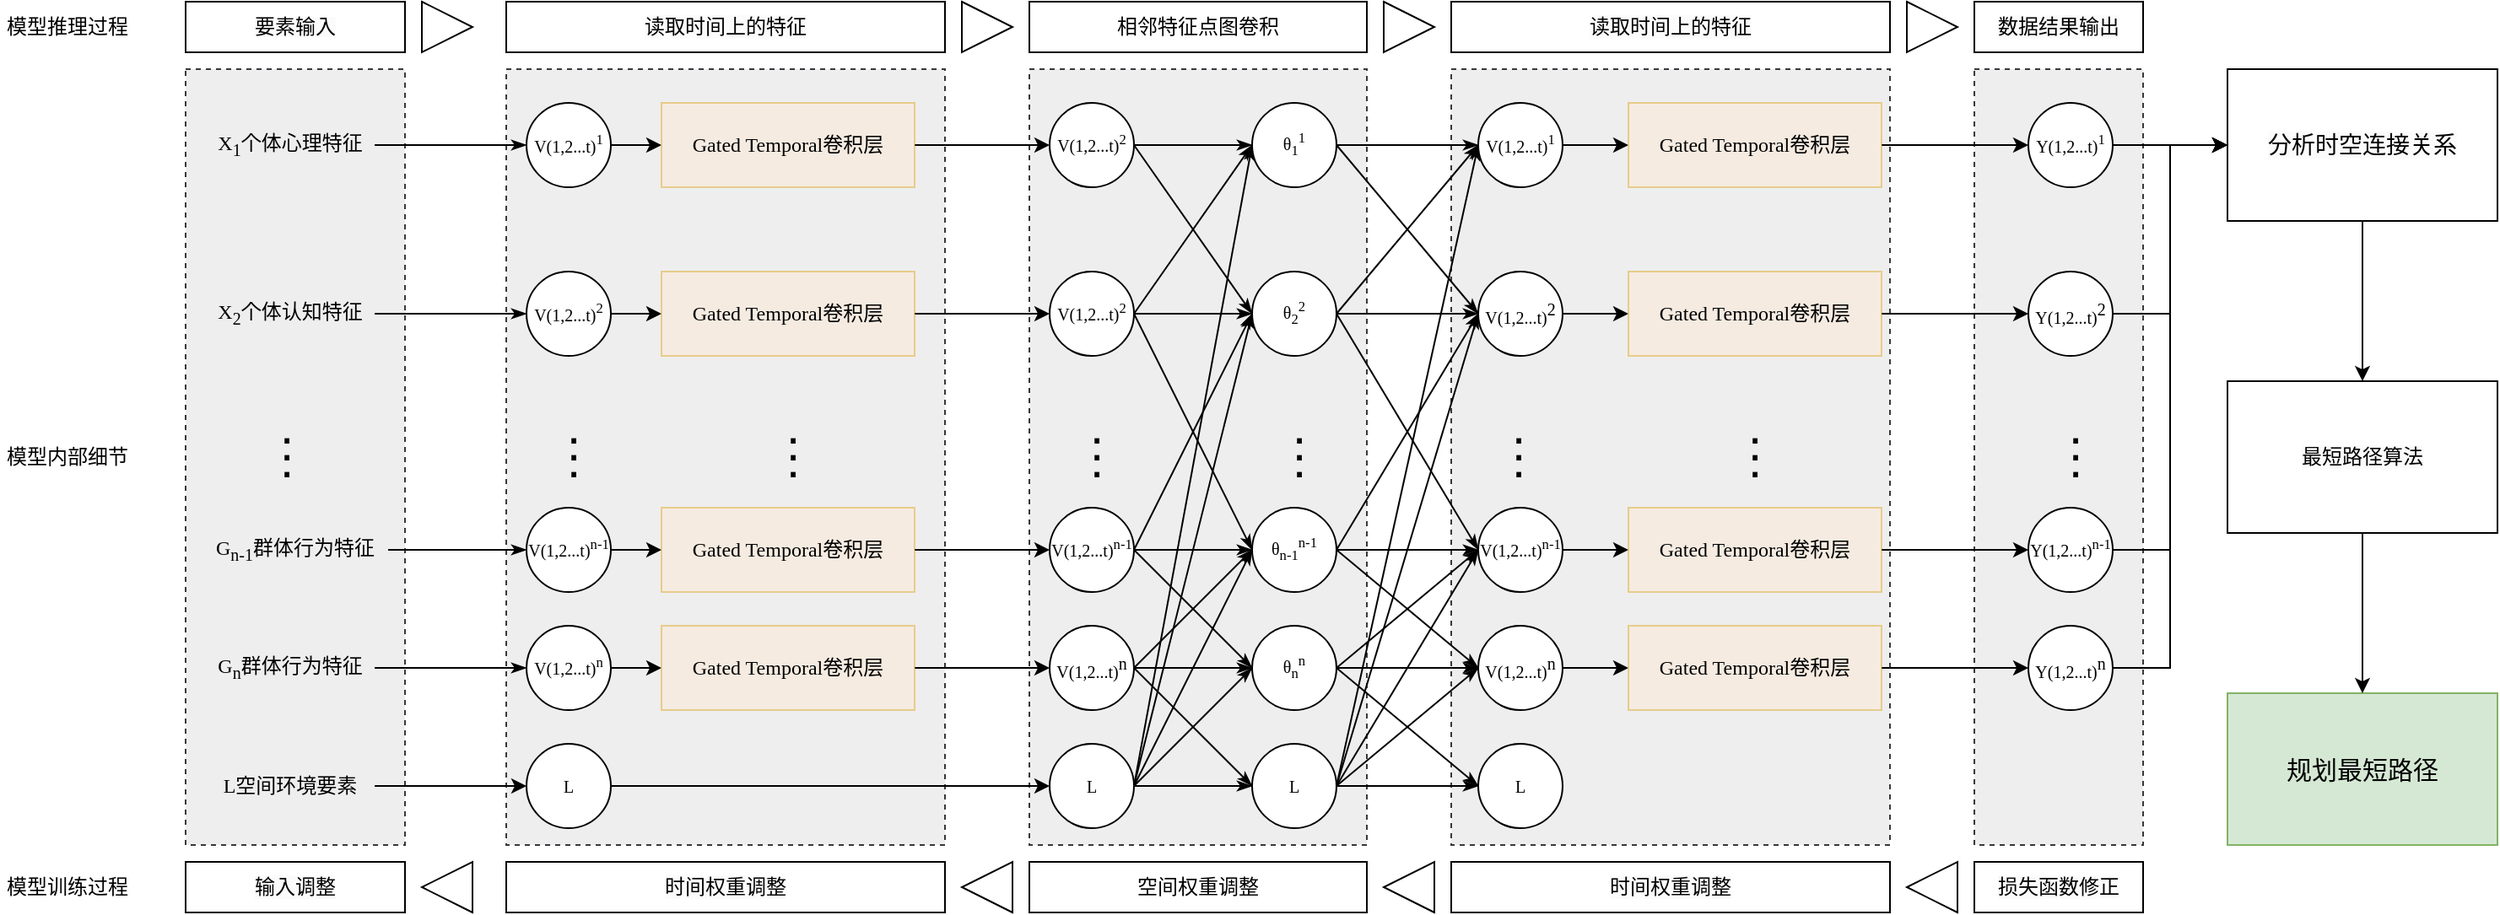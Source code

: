 <mxfile version="26.0.16">
  <diagram id="IAWx1fr4JjzV1SWlqMux" name="Page-1">
    <mxGraphModel dx="1078" dy="528" grid="0" gridSize="10" guides="1" tooltips="1" connect="1" arrows="1" fold="1" page="1" pageScale="1" pageWidth="827" pageHeight="1169" math="0" shadow="0">
      <root>
        <mxCell id="0" />
        <mxCell id="1" parent="0" />
        <mxCell id="bLHYIjg8J8-4rdijZC2Z-12" value="" style="rounded=0;whiteSpace=wrap;html=1;fillColor=#eeeeee;dashed=1;strokeColor=#36393d;" vertex="1" parent="1">
          <mxGeometry x="890" y="140" width="260" height="460" as="geometry" />
        </mxCell>
        <mxCell id="_-cmMSH2O4cLz9NhAA3f-113" value="" style="rounded=0;whiteSpace=wrap;html=1;fillColor=#eeeeee;dashed=1;strokeColor=#36393d;" parent="1" vertex="1">
          <mxGeometry x="640" y="140" width="200" height="460" as="geometry" />
        </mxCell>
        <mxCell id="_-cmMSH2O4cLz9NhAA3f-242" value="" style="rounded=0;whiteSpace=wrap;html=1;fontFamily=Helvetica;fontSize=11;labelBackgroundColor=default;fillColor=#d5e8d4;strokeColor=#82b366;" parent="1" vertex="1">
          <mxGeometry x="1350" y="510" width="160" height="90" as="geometry" />
        </mxCell>
        <mxCell id="_-cmMSH2O4cLz9NhAA3f-216" value="" style="rounded=0;whiteSpace=wrap;html=1;fillColor=#eeeeee;dashed=1;strokeColor=#36393d;" parent="1" vertex="1">
          <mxGeometry x="1200" y="140" width="100" height="460" as="geometry" />
        </mxCell>
        <mxCell id="_-cmMSH2O4cLz9NhAA3f-64" value="" style="rounded=0;whiteSpace=wrap;html=1;fillColor=#eeeeee;dashed=1;strokeColor=#36393d;" parent="1" vertex="1">
          <mxGeometry x="330" y="140" width="260" height="460" as="geometry" />
        </mxCell>
        <mxCell id="_-cmMSH2O4cLz9NhAA3f-4" value="" style="rounded=0;whiteSpace=wrap;html=1;fillColor=#eeeeee;dashed=1;strokeColor=#36393d;" parent="1" vertex="1">
          <mxGeometry x="140" y="140" width="130" height="460" as="geometry" />
        </mxCell>
        <mxCell id="_-cmMSH2O4cLz9NhAA3f-68" style="edgeStyle=orthogonalEdgeStyle;rounded=0;orthogonalLoop=1;jettySize=auto;html=1;exitX=1;exitY=0.5;exitDx=0;exitDy=0;entryX=0;entryY=0.5;entryDx=0;entryDy=0;" parent="1" source="_-cmMSH2O4cLz9NhAA3f-2" target="_-cmMSH2O4cLz9NhAA3f-67" edge="1">
          <mxGeometry relative="1" as="geometry" />
        </mxCell>
        <mxCell id="_-cmMSH2O4cLz9NhAA3f-2" value="&lt;font face=&quot;Times New Roman&quot;&gt;L&lt;span style=&quot;font-size: 12px;&quot;&gt;空间环境要素&lt;/span&gt;&lt;/font&gt;" style="text;html=1;align=center;verticalAlign=middle;whiteSpace=wrap;rounded=0;shadow=0;" parent="1" vertex="1">
          <mxGeometry x="152" y="550" width="100" height="30" as="geometry" />
        </mxCell>
        <mxCell id="_-cmMSH2O4cLz9NhAA3f-56" style="edgeStyle=orthogonalEdgeStyle;rounded=0;orthogonalLoop=1;jettySize=auto;html=1;exitX=1;exitY=0.5;exitDx=0;exitDy=0;entryX=0;entryY=0.5;entryDx=0;entryDy=0;" parent="1" source="_-cmMSH2O4cLz9NhAA3f-164" target="_-cmMSH2O4cLz9NhAA3f-55" edge="1">
          <mxGeometry relative="1" as="geometry">
            <mxPoint x="362" y="285.5" as="sourcePoint" />
          </mxGeometry>
        </mxCell>
        <mxCell id="_-cmMSH2O4cLz9NhAA3f-60" style="edgeStyle=orthogonalEdgeStyle;rounded=0;orthogonalLoop=1;jettySize=auto;html=1;exitX=1;exitY=0.5;exitDx=0;exitDy=0;entryX=0;entryY=0.5;entryDx=0;entryDy=0;" parent="1" source="_-cmMSH2O4cLz9NhAA3f-167" target="_-cmMSH2O4cLz9NhAA3f-58" edge="1">
          <mxGeometry relative="1" as="geometry">
            <mxPoint x="361.75" y="428" as="sourcePoint" />
          </mxGeometry>
        </mxCell>
        <mxCell id="_-cmMSH2O4cLz9NhAA3f-169" style="edgeStyle=none;shape=connector;rounded=0;orthogonalLoop=1;jettySize=auto;html=1;exitX=1;exitY=0.5;exitDx=0;exitDy=0;entryX=0;entryY=0.5;entryDx=0;entryDy=0;strokeColor=default;align=center;verticalAlign=middle;fontFamily=Helvetica;fontSize=11;fontColor=default;labelBackgroundColor=default;startFill=0;endArrow=classicThin;endFill=1;" parent="1" source="_-cmMSH2O4cLz9NhAA3f-14" target="_-cmMSH2O4cLz9NhAA3f-164" edge="1">
          <mxGeometry relative="1" as="geometry" />
        </mxCell>
        <mxCell id="_-cmMSH2O4cLz9NhAA3f-14" value="&lt;div&gt;&lt;span style=&quot;font-family: &amp;quot;Times New Roman&amp;quot;; background-color: transparent; color: light-dark(rgb(0, 0, 0), rgb(255, 255, 255));&quot;&gt;X&lt;/span&gt;&lt;sub style=&quot;font-family: &amp;quot;Times New Roman&amp;quot;; background-color: transparent; color: light-dark(rgb(0, 0, 0), rgb(255, 255, 255));&quot;&gt;2&lt;/sub&gt;&lt;span style=&quot;font-family: &amp;quot;Times New Roman&amp;quot;; background-color: transparent; color: light-dark(rgb(0, 0, 0), rgb(255, 255, 255));&quot;&gt;个体认知特征&lt;/span&gt;&lt;/div&gt;" style="text;html=1;align=center;verticalAlign=middle;whiteSpace=wrap;rounded=0;" parent="1" vertex="1">
          <mxGeometry x="152" y="270" width="100" height="30" as="geometry" />
        </mxCell>
        <mxCell id="_-cmMSH2O4cLz9NhAA3f-172" style="edgeStyle=none;shape=connector;rounded=0;orthogonalLoop=1;jettySize=auto;html=1;exitX=1;exitY=0.5;exitDx=0;exitDy=0;entryX=0;entryY=0.5;entryDx=0;entryDy=0;strokeColor=default;align=center;verticalAlign=middle;fontFamily=Helvetica;fontSize=11;fontColor=default;labelBackgroundColor=default;startFill=0;endArrow=classicThin;endFill=1;" parent="1" source="_-cmMSH2O4cLz9NhAA3f-16" target="_-cmMSH2O4cLz9NhAA3f-167" edge="1">
          <mxGeometry relative="1" as="geometry" />
        </mxCell>
        <mxCell id="_-cmMSH2O4cLz9NhAA3f-16" value="&lt;div&gt;&lt;span style=&quot;font-family: &amp;quot;Times New Roman&amp;quot;; background-color: transparent; color: light-dark(rgb(0, 0, 0), rgb(255, 255, 255));&quot;&gt;G&lt;sub&gt;n-1&lt;/sub&gt;群体行为特征&lt;/span&gt;&lt;/div&gt;" style="text;html=1;align=center;verticalAlign=middle;whiteSpace=wrap;rounded=0;" parent="1" vertex="1">
          <mxGeometry x="150" y="410" width="110" height="30" as="geometry" />
        </mxCell>
        <mxCell id="_-cmMSH2O4cLz9NhAA3f-62" style="edgeStyle=orthogonalEdgeStyle;rounded=0;orthogonalLoop=1;jettySize=auto;html=1;exitX=1;exitY=0.5;exitDx=0;exitDy=0;entryX=0;entryY=0.5;entryDx=0;entryDy=0;" parent="1" source="_-cmMSH2O4cLz9NhAA3f-168" target="_-cmMSH2O4cLz9NhAA3f-59" edge="1">
          <mxGeometry relative="1" as="geometry">
            <mxPoint x="361.75" y="492" as="sourcePoint" />
          </mxGeometry>
        </mxCell>
        <mxCell id="_-cmMSH2O4cLz9NhAA3f-173" style="edgeStyle=none;shape=connector;rounded=0;orthogonalLoop=1;jettySize=auto;html=1;exitX=1;exitY=0.5;exitDx=0;exitDy=0;entryX=0;entryY=0.5;entryDx=0;entryDy=0;strokeColor=default;align=center;verticalAlign=middle;fontFamily=Helvetica;fontSize=11;fontColor=default;labelBackgroundColor=default;startFill=0;endArrow=classicThin;endFill=1;" parent="1" source="_-cmMSH2O4cLz9NhAA3f-22" target="_-cmMSH2O4cLz9NhAA3f-168" edge="1">
          <mxGeometry relative="1" as="geometry" />
        </mxCell>
        <mxCell id="_-cmMSH2O4cLz9NhAA3f-22" value="&lt;div&gt;&lt;span style=&quot;font-family: &amp;quot;Times New Roman&amp;quot;; background-color: transparent; color: light-dark(rgb(0, 0, 0), rgb(255, 255, 255));&quot;&gt;G&lt;/span&gt;&lt;sub style=&quot;font-family: &amp;quot;Times New Roman&amp;quot;; background-color: transparent; color: light-dark(rgb(0, 0, 0), rgb(255, 255, 255));&quot;&gt;n&lt;/sub&gt;&lt;span style=&quot;font-family: &amp;quot;Times New Roman&amp;quot;; background-color: transparent; color: light-dark(rgb(0, 0, 0), rgb(255, 255, 255));&quot;&gt;群体行为特征&lt;/span&gt;&lt;/div&gt;" style="text;html=1;align=center;verticalAlign=middle;whiteSpace=wrap;rounded=0;" parent="1" vertex="1">
          <mxGeometry x="152" y="480" width="100" height="30" as="geometry" />
        </mxCell>
        <mxCell id="_-cmMSH2O4cLz9NhAA3f-23" value="&lt;div style=&quot;line-height: 20%;&quot;&gt;&lt;font style=&quot;font-size: 30px; line-height: 20%;&quot;&gt;.&lt;/font&gt;&lt;div&gt;&lt;font style=&quot;font-size: 30px; line-height: 20%;&quot;&gt;.&lt;/font&gt;&lt;/div&gt;&lt;div&gt;&lt;font style=&quot;font-size: 30px; line-height: 20%;&quot;&gt;.&lt;/font&gt;&lt;/div&gt;&lt;/div&gt;" style="text;html=1;align=center;verticalAlign=middle;whiteSpace=wrap;rounded=0;" parent="1" vertex="1">
          <mxGeometry x="340" y="350" width="60" height="30" as="geometry" />
        </mxCell>
        <mxCell id="_-cmMSH2O4cLz9NhAA3f-24" value="&lt;div style=&quot;line-height: 20%;&quot;&gt;&lt;font style=&quot;font-size: 30px; line-height: 20%;&quot;&gt;.&lt;/font&gt;&lt;div&gt;&lt;font style=&quot;font-size: 30px; line-height: 20%;&quot;&gt;.&lt;/font&gt;&lt;/div&gt;&lt;div&gt;&lt;font style=&quot;font-size: 30px; line-height: 20%;&quot;&gt;.&lt;/font&gt;&lt;/div&gt;&lt;/div&gt;" style="text;html=1;align=center;verticalAlign=middle;whiteSpace=wrap;rounded=0;" parent="1" vertex="1">
          <mxGeometry x="170" y="350" width="60" height="30" as="geometry" />
        </mxCell>
        <mxCell id="_-cmMSH2O4cLz9NhAA3f-86" style="edgeStyle=none;shape=connector;rounded=0;orthogonalLoop=1;jettySize=auto;html=1;exitX=1;exitY=0.5;exitDx=0;exitDy=0;entryX=0;entryY=0.5;entryDx=0;entryDy=0;strokeColor=default;align=center;verticalAlign=middle;fontFamily=Helvetica;fontSize=11;fontColor=default;labelBackgroundColor=default;startFill=0;endArrow=classicThin;endFill=1;" parent="1" target="_-cmMSH2O4cLz9NhAA3f-72" edge="1" source="tCSOFyDIzmeTxJanoV6C-38">
          <mxGeometry relative="1" as="geometry">
            <mxPoint x="811" y="188" as="sourcePoint" />
          </mxGeometry>
        </mxCell>
        <mxCell id="_-cmMSH2O4cLz9NhAA3f-87" style="edgeStyle=none;shape=connector;rounded=0;orthogonalLoop=1;jettySize=auto;html=1;exitX=1;exitY=0.5;exitDx=0;exitDy=0;entryX=0;entryY=0.5;entryDx=0;entryDy=0;strokeColor=default;align=center;verticalAlign=middle;fontFamily=Helvetica;fontSize=11;fontColor=default;labelBackgroundColor=default;startFill=0;endArrow=classicThin;endFill=1;" parent="1" target="_-cmMSH2O4cLz9NhAA3f-73" edge="1" source="tCSOFyDIzmeTxJanoV6C-38">
          <mxGeometry relative="1" as="geometry">
            <mxPoint x="811" y="188" as="sourcePoint" />
          </mxGeometry>
        </mxCell>
        <mxCell id="_-cmMSH2O4cLz9NhAA3f-96" style="edgeStyle=none;shape=connector;rounded=0;orthogonalLoop=1;jettySize=auto;html=1;exitX=1;exitY=0.5;exitDx=0;exitDy=0;entryX=0;entryY=0.5;entryDx=0;entryDy=0;strokeColor=default;align=center;verticalAlign=middle;fontFamily=Helvetica;fontSize=11;fontColor=default;labelBackgroundColor=default;startFill=0;endArrow=classicThin;endFill=1;" parent="1" source="_-cmMSH2O4cLz9NhAA3f-48" target="_-cmMSH2O4cLz9NhAA3f-72" edge="1">
          <mxGeometry relative="1" as="geometry" />
        </mxCell>
        <mxCell id="_-cmMSH2O4cLz9NhAA3f-97" style="edgeStyle=none;shape=connector;rounded=0;orthogonalLoop=1;jettySize=auto;html=1;exitX=1;exitY=0.5;exitDx=0;exitDy=0;entryX=0;entryY=0.5;entryDx=0;entryDy=0;strokeColor=default;align=center;verticalAlign=middle;fontFamily=Helvetica;fontSize=11;fontColor=default;labelBackgroundColor=default;startFill=0;endArrow=classicThin;endFill=1;" parent="1" source="_-cmMSH2O4cLz9NhAA3f-48" target="_-cmMSH2O4cLz9NhAA3f-73" edge="1">
          <mxGeometry relative="1" as="geometry" />
        </mxCell>
        <mxCell id="_-cmMSH2O4cLz9NhAA3f-98" style="edgeStyle=none;shape=connector;rounded=0;orthogonalLoop=1;jettySize=auto;html=1;exitX=1;exitY=0.5;exitDx=0;exitDy=0;entryX=0;entryY=0.5;entryDx=0;entryDy=0;strokeColor=default;align=center;verticalAlign=middle;fontFamily=Helvetica;fontSize=11;fontColor=default;labelBackgroundColor=default;startFill=0;endArrow=classicThin;endFill=1;" parent="1" source="_-cmMSH2O4cLz9NhAA3f-48" target="_-cmMSH2O4cLz9NhAA3f-74" edge="1">
          <mxGeometry relative="1" as="geometry" />
        </mxCell>
        <mxCell id="_-cmMSH2O4cLz9NhAA3f-48" value="&lt;span style=&quot;font-family: &amp;quot;Times New Roman&amp;quot;; font-size: 10px;&quot;&gt;V(1,2...t)&lt;sup&gt;2&lt;/sup&gt;&lt;/span&gt;" style="ellipse;whiteSpace=wrap;html=1;aspect=fixed;" parent="1" vertex="1">
          <mxGeometry x="652" y="260" width="50" height="50" as="geometry" />
        </mxCell>
        <mxCell id="_-cmMSH2O4cLz9NhAA3f-99" style="edgeStyle=none;shape=connector;rounded=0;orthogonalLoop=1;jettySize=auto;html=1;exitX=1;exitY=0.5;exitDx=0;exitDy=0;entryX=0;entryY=0.5;entryDx=0;entryDy=0;strokeColor=default;align=center;verticalAlign=middle;fontFamily=Helvetica;fontSize=11;fontColor=default;labelBackgroundColor=default;startFill=0;endArrow=classicThin;endFill=1;" parent="1" source="_-cmMSH2O4cLz9NhAA3f-49" target="_-cmMSH2O4cLz9NhAA3f-73" edge="1">
          <mxGeometry relative="1" as="geometry" />
        </mxCell>
        <mxCell id="_-cmMSH2O4cLz9NhAA3f-100" style="edgeStyle=none;shape=connector;rounded=0;orthogonalLoop=1;jettySize=auto;html=1;exitX=1;exitY=0.5;exitDx=0;exitDy=0;entryX=0;entryY=0.5;entryDx=0;entryDy=0;strokeColor=default;align=center;verticalAlign=middle;fontFamily=Helvetica;fontSize=11;fontColor=default;labelBackgroundColor=default;startFill=0;endArrow=classicThin;endFill=1;" parent="1" source="_-cmMSH2O4cLz9NhAA3f-49" target="_-cmMSH2O4cLz9NhAA3f-74" edge="1">
          <mxGeometry relative="1" as="geometry" />
        </mxCell>
        <mxCell id="_-cmMSH2O4cLz9NhAA3f-101" style="edgeStyle=none;shape=connector;rounded=0;orthogonalLoop=1;jettySize=auto;html=1;exitX=1;exitY=0.5;exitDx=0;exitDy=0;entryX=0;entryY=0.5;entryDx=0;entryDy=0;strokeColor=default;align=center;verticalAlign=middle;fontFamily=Helvetica;fontSize=11;fontColor=default;labelBackgroundColor=default;startFill=0;endArrow=classicThin;endFill=1;" parent="1" source="_-cmMSH2O4cLz9NhAA3f-49" target="_-cmMSH2O4cLz9NhAA3f-75" edge="1">
          <mxGeometry relative="1" as="geometry" />
        </mxCell>
        <mxCell id="_-cmMSH2O4cLz9NhAA3f-49" value="&lt;span style=&quot;font-family: &amp;quot;Times New Roman&amp;quot;; font-size: 10px;&quot;&gt;V(1,2...t)&lt;sup&gt;n-1&lt;/sup&gt;&lt;/span&gt;" style="ellipse;whiteSpace=wrap;html=1;aspect=fixed;" parent="1" vertex="1">
          <mxGeometry x="652" y="400" width="50" height="50" as="geometry" />
        </mxCell>
        <mxCell id="_-cmMSH2O4cLz9NhAA3f-102" style="edgeStyle=none;shape=connector;rounded=0;orthogonalLoop=1;jettySize=auto;html=1;exitX=1;exitY=0.5;exitDx=0;exitDy=0;entryX=0;entryY=0.5;entryDx=0;entryDy=0;strokeColor=default;align=center;verticalAlign=middle;fontFamily=Helvetica;fontSize=11;fontColor=default;labelBackgroundColor=default;startFill=0;endArrow=classicThin;endFill=1;" parent="1" source="_-cmMSH2O4cLz9NhAA3f-50" target="_-cmMSH2O4cLz9NhAA3f-74" edge="1">
          <mxGeometry relative="1" as="geometry" />
        </mxCell>
        <mxCell id="_-cmMSH2O4cLz9NhAA3f-103" style="edgeStyle=none;shape=connector;rounded=0;orthogonalLoop=1;jettySize=auto;html=1;exitX=1;exitY=0.5;exitDx=0;exitDy=0;entryX=0;entryY=0.5;entryDx=0;entryDy=0;strokeColor=default;align=center;verticalAlign=middle;fontFamily=Helvetica;fontSize=11;fontColor=default;labelBackgroundColor=default;startFill=0;endArrow=classicThin;endFill=1;" parent="1" source="_-cmMSH2O4cLz9NhAA3f-50" target="_-cmMSH2O4cLz9NhAA3f-75" edge="1">
          <mxGeometry relative="1" as="geometry" />
        </mxCell>
        <mxCell id="_-cmMSH2O4cLz9NhAA3f-104" style="edgeStyle=none;shape=connector;rounded=0;orthogonalLoop=1;jettySize=auto;html=1;exitX=1;exitY=0.5;exitDx=0;exitDy=0;entryX=0;entryY=0.5;entryDx=0;entryDy=0;strokeColor=default;align=center;verticalAlign=middle;fontFamily=Helvetica;fontSize=11;fontColor=default;labelBackgroundColor=default;startFill=0;endArrow=classicThin;endFill=1;" parent="1" source="_-cmMSH2O4cLz9NhAA3f-50" target="_-cmMSH2O4cLz9NhAA3f-77" edge="1">
          <mxGeometry relative="1" as="geometry" />
        </mxCell>
        <mxCell id="_-cmMSH2O4cLz9NhAA3f-50" value="&lt;span style=&quot;font-family: &amp;quot;Times New Roman&amp;quot;;&quot;&gt;&lt;span style=&quot;font-size: 10px;&quot;&gt;V(1,2...t)&lt;/span&gt;&lt;sup style=&quot;&quot;&gt;&lt;font&gt;n&lt;/font&gt;&lt;/sup&gt;&lt;/span&gt;" style="ellipse;whiteSpace=wrap;html=1;aspect=fixed;" parent="1" vertex="1">
          <mxGeometry x="652" y="470" width="50" height="50" as="geometry" />
        </mxCell>
        <mxCell id="_-cmMSH2O4cLz9NhAA3f-51" value="&lt;div style=&quot;line-height: 20%;&quot;&gt;&lt;font style=&quot;font-size: 30px; line-height: 20%;&quot;&gt;.&lt;/font&gt;&lt;div&gt;&lt;font style=&quot;font-size: 30px; line-height: 20%;&quot;&gt;.&lt;/font&gt;&lt;/div&gt;&lt;div&gt;&lt;font style=&quot;font-size: 30px; line-height: 20%;&quot;&gt;.&lt;/font&gt;&lt;/div&gt;&lt;/div&gt;" style="text;html=1;align=center;verticalAlign=middle;whiteSpace=wrap;rounded=0;" parent="1" vertex="1">
          <mxGeometry x="650" y="350" width="60" height="30" as="geometry" />
        </mxCell>
        <mxCell id="_-cmMSH2O4cLz9NhAA3f-57" style="edgeStyle=orthogonalEdgeStyle;rounded=0;orthogonalLoop=1;jettySize=auto;html=1;exitX=1;exitY=0.5;exitDx=0;exitDy=0;entryX=0;entryY=0.5;entryDx=0;entryDy=0;" parent="1" source="_-cmMSH2O4cLz9NhAA3f-55" target="_-cmMSH2O4cLz9NhAA3f-48" edge="1">
          <mxGeometry relative="1" as="geometry" />
        </mxCell>
        <mxCell id="_-cmMSH2O4cLz9NhAA3f-55" value="&lt;font face=&quot;Times New Roman&quot;&gt;Gated Temporal卷积层&lt;/font&gt;" style="rounded=0;whiteSpace=wrap;html=1;fillColor=#ffe6cc;strokeColor=#d79b00;opacity=40;" parent="1" vertex="1">
          <mxGeometry x="422" y="260" width="150" height="50" as="geometry" />
        </mxCell>
        <mxCell id="_-cmMSH2O4cLz9NhAA3f-61" style="edgeStyle=orthogonalEdgeStyle;rounded=0;orthogonalLoop=1;jettySize=auto;html=1;exitX=1;exitY=0.5;exitDx=0;exitDy=0;entryX=0;entryY=0.5;entryDx=0;entryDy=0;" parent="1" source="_-cmMSH2O4cLz9NhAA3f-58" target="_-cmMSH2O4cLz9NhAA3f-49" edge="1">
          <mxGeometry relative="1" as="geometry" />
        </mxCell>
        <mxCell id="_-cmMSH2O4cLz9NhAA3f-58" value="&lt;font face=&quot;Times New Roman&quot;&gt;Gated Temporal卷积层&lt;/font&gt;" style="rounded=0;whiteSpace=wrap;html=1;fillColor=#ffe6cc;strokeColor=#d79b00;opacity=40;" parent="1" vertex="1">
          <mxGeometry x="422" y="400" width="150" height="50" as="geometry" />
        </mxCell>
        <mxCell id="_-cmMSH2O4cLz9NhAA3f-63" style="edgeStyle=orthogonalEdgeStyle;rounded=0;orthogonalLoop=1;jettySize=auto;html=1;exitX=1;exitY=0.5;exitDx=0;exitDy=0;entryX=0;entryY=0.5;entryDx=0;entryDy=0;" parent="1" source="_-cmMSH2O4cLz9NhAA3f-59" target="_-cmMSH2O4cLz9NhAA3f-50" edge="1">
          <mxGeometry relative="1" as="geometry" />
        </mxCell>
        <mxCell id="_-cmMSH2O4cLz9NhAA3f-59" value="&lt;font face=&quot;Times New Roman&quot;&gt;Gated Temporal卷积层&lt;/font&gt;" style="rounded=0;whiteSpace=wrap;html=1;fillColor=#ffe6cc;strokeColor=#d79b00;opacity=40;" parent="1" vertex="1">
          <mxGeometry x="422" y="470" width="150" height="50" as="geometry" />
        </mxCell>
        <mxCell id="_-cmMSH2O4cLz9NhAA3f-71" style="edgeStyle=orthogonalEdgeStyle;rounded=0;orthogonalLoop=1;jettySize=auto;html=1;exitX=1;exitY=0.5;exitDx=0;exitDy=0;entryX=0;entryY=0.5;entryDx=0;entryDy=0;" parent="1" source="_-cmMSH2O4cLz9NhAA3f-67" target="_-cmMSH2O4cLz9NhAA3f-70" edge="1">
          <mxGeometry relative="1" as="geometry" />
        </mxCell>
        <mxCell id="_-cmMSH2O4cLz9NhAA3f-67" value="&lt;font face=&quot;Times New Roman&quot;&gt;&lt;span style=&quot;font-size: 10px;&quot;&gt;L&lt;/span&gt;&lt;/font&gt;" style="ellipse;whiteSpace=wrap;html=1;aspect=fixed;" parent="1" vertex="1">
          <mxGeometry x="342" y="540" width="50" height="50" as="geometry" />
        </mxCell>
        <mxCell id="_-cmMSH2O4cLz9NhAA3f-105" style="edgeStyle=none;shape=connector;rounded=0;orthogonalLoop=1;jettySize=auto;html=1;exitX=1;exitY=0.5;exitDx=0;exitDy=0;entryX=0;entryY=0.5;entryDx=0;entryDy=0;strokeColor=default;align=center;verticalAlign=middle;fontFamily=Helvetica;fontSize=11;fontColor=default;labelBackgroundColor=default;startFill=0;endArrow=classicThin;endFill=1;" parent="1" source="_-cmMSH2O4cLz9NhAA3f-70" target="_-cmMSH2O4cLz9NhAA3f-75" edge="1">
          <mxGeometry relative="1" as="geometry" />
        </mxCell>
        <mxCell id="_-cmMSH2O4cLz9NhAA3f-106" style="edgeStyle=none;shape=connector;rounded=0;orthogonalLoop=1;jettySize=auto;html=1;exitX=1;exitY=0.5;exitDx=0;exitDy=0;entryX=0;entryY=0.5;entryDx=0;entryDy=0;strokeColor=default;align=center;verticalAlign=middle;fontFamily=Helvetica;fontSize=11;fontColor=default;labelBackgroundColor=default;startFill=0;endArrow=classicThin;endFill=1;" parent="1" source="_-cmMSH2O4cLz9NhAA3f-70" target="_-cmMSH2O4cLz9NhAA3f-77" edge="1">
          <mxGeometry relative="1" as="geometry" />
        </mxCell>
        <mxCell id="_-cmMSH2O4cLz9NhAA3f-140" style="edgeStyle=none;shape=connector;rounded=0;orthogonalLoop=1;jettySize=auto;html=1;exitX=1;exitY=0.5;exitDx=0;exitDy=0;entryX=0;entryY=0.5;entryDx=0;entryDy=0;strokeColor=default;align=center;verticalAlign=middle;fontFamily=Helvetica;fontSize=11;fontColor=default;labelBackgroundColor=default;startFill=0;endArrow=classicThin;endFill=1;" parent="1" source="_-cmMSH2O4cLz9NhAA3f-70" target="_-cmMSH2O4cLz9NhAA3f-74" edge="1">
          <mxGeometry relative="1" as="geometry" />
        </mxCell>
        <mxCell id="_-cmMSH2O4cLz9NhAA3f-142" style="edgeStyle=none;shape=connector;rounded=0;orthogonalLoop=1;jettySize=auto;html=1;exitX=1;exitY=0.5;exitDx=0;exitDy=0;entryX=0;entryY=0.5;entryDx=0;entryDy=0;strokeColor=default;align=center;verticalAlign=middle;fontFamily=Helvetica;fontSize=11;fontColor=default;labelBackgroundColor=default;startFill=0;endArrow=classicThin;endFill=1;" parent="1" source="_-cmMSH2O4cLz9NhAA3f-70" target="_-cmMSH2O4cLz9NhAA3f-72" edge="1">
          <mxGeometry relative="1" as="geometry" />
        </mxCell>
        <mxCell id="bLHYIjg8J8-4rdijZC2Z-68" style="shape=connector;rounded=0;orthogonalLoop=1;jettySize=auto;html=1;exitX=1;exitY=0.5;exitDx=0;exitDy=0;entryX=0;entryY=0.5;entryDx=0;entryDy=0;strokeColor=default;align=center;verticalAlign=middle;fontFamily=Helvetica;fontSize=11;fontColor=default;labelBackgroundColor=default;endArrow=classic;" edge="1" parent="1" source="_-cmMSH2O4cLz9NhAA3f-70" target="_-cmMSH2O4cLz9NhAA3f-73">
          <mxGeometry relative="1" as="geometry" />
        </mxCell>
        <mxCell id="_-cmMSH2O4cLz9NhAA3f-70" value="&lt;font face=&quot;Times New Roman&quot;&gt;&lt;span style=&quot;font-size: 10px;&quot;&gt;L&lt;/span&gt;&lt;/font&gt;" style="ellipse;whiteSpace=wrap;html=1;aspect=fixed;" parent="1" vertex="1">
          <mxGeometry x="652" y="540" width="50" height="50" as="geometry" />
        </mxCell>
        <mxCell id="_-cmMSH2O4cLz9NhAA3f-115" style="edgeStyle=none;shape=connector;rounded=0;orthogonalLoop=1;jettySize=auto;html=1;exitX=1;exitY=0.5;exitDx=0;exitDy=0;entryX=0;entryY=0.5;entryDx=0;entryDy=0;strokeColor=default;align=center;verticalAlign=middle;fontFamily=Helvetica;fontSize=11;fontColor=default;labelBackgroundColor=default;startFill=0;endArrow=classicThin;endFill=1;" parent="1" source="_-cmMSH2O4cLz9NhAA3f-72" target="_-cmMSH2O4cLz9NhAA3f-78" edge="1">
          <mxGeometry relative="1" as="geometry" />
        </mxCell>
        <mxCell id="_-cmMSH2O4cLz9NhAA3f-116" style="edgeStyle=none;shape=connector;rounded=0;orthogonalLoop=1;jettySize=auto;html=1;exitX=1;exitY=0.5;exitDx=0;exitDy=0;entryX=0;entryY=0.5;entryDx=0;entryDy=0;strokeColor=default;align=center;verticalAlign=middle;fontFamily=Helvetica;fontSize=11;fontColor=default;labelBackgroundColor=default;startFill=0;endArrow=classicThin;endFill=1;" parent="1" source="_-cmMSH2O4cLz9NhAA3f-72" target="_-cmMSH2O4cLz9NhAA3f-79" edge="1">
          <mxGeometry relative="1" as="geometry" />
        </mxCell>
        <mxCell id="_-cmMSH2O4cLz9NhAA3f-72" value="&lt;font style=&quot;font-size: 10px;&quot; face=&quot;Times New Roman&quot;&gt;θ&lt;sub style=&quot;&quot;&gt;1&lt;/sub&gt;&lt;sup style=&quot;&quot;&gt;1&lt;/sup&gt;&lt;/font&gt;" style="ellipse;whiteSpace=wrap;html=1;aspect=fixed;" parent="1" vertex="1">
          <mxGeometry x="772" y="160" width="50" height="50" as="geometry" />
        </mxCell>
        <mxCell id="_-cmMSH2O4cLz9NhAA3f-124" style="edgeStyle=none;shape=connector;rounded=0;orthogonalLoop=1;jettySize=auto;html=1;exitX=1;exitY=0.5;exitDx=0;exitDy=0;entryX=0;entryY=0.5;entryDx=0;entryDy=0;strokeColor=default;align=center;verticalAlign=middle;fontFamily=Helvetica;fontSize=11;fontColor=default;labelBackgroundColor=default;startFill=0;endArrow=classicThin;endFill=1;" parent="1" source="_-cmMSH2O4cLz9NhAA3f-73" target="_-cmMSH2O4cLz9NhAA3f-78" edge="1">
          <mxGeometry relative="1" as="geometry" />
        </mxCell>
        <mxCell id="_-cmMSH2O4cLz9NhAA3f-125" style="edgeStyle=none;shape=connector;rounded=0;orthogonalLoop=1;jettySize=auto;html=1;exitX=1;exitY=0.5;exitDx=0;exitDy=0;entryX=0;entryY=0.5;entryDx=0;entryDy=0;strokeColor=default;align=center;verticalAlign=middle;fontFamily=Helvetica;fontSize=11;fontColor=default;labelBackgroundColor=default;startFill=0;endArrow=classicThin;endFill=1;" parent="1" source="_-cmMSH2O4cLz9NhAA3f-73" target="_-cmMSH2O4cLz9NhAA3f-79" edge="1">
          <mxGeometry relative="1" as="geometry" />
        </mxCell>
        <mxCell id="_-cmMSH2O4cLz9NhAA3f-126" style="edgeStyle=none;shape=connector;rounded=0;orthogonalLoop=1;jettySize=auto;html=1;exitX=1;exitY=0.5;exitDx=0;exitDy=0;entryX=0;entryY=0.5;entryDx=0;entryDy=0;strokeColor=default;align=center;verticalAlign=middle;fontFamily=Helvetica;fontSize=11;fontColor=default;labelBackgroundColor=default;startFill=0;endArrow=classicThin;endFill=1;" parent="1" source="_-cmMSH2O4cLz9NhAA3f-73" target="_-cmMSH2O4cLz9NhAA3f-80" edge="1">
          <mxGeometry relative="1" as="geometry" />
        </mxCell>
        <mxCell id="_-cmMSH2O4cLz9NhAA3f-73" value="&lt;font style=&quot;font-size: 10px;&quot;&gt;&lt;span style=&quot;font-family: &amp;quot;Times New Roman&amp;quot;;&quot;&gt;θ&lt;sub&gt;2&lt;/sub&gt;&lt;/span&gt;&lt;font style=&quot;&quot; face=&quot;Times New Roman&quot;&gt;&lt;sup style=&quot;&quot;&gt;2&lt;/sup&gt;&lt;/font&gt;&lt;/font&gt;" style="ellipse;whiteSpace=wrap;html=1;aspect=fixed;" parent="1" vertex="1">
          <mxGeometry x="772" y="260" width="50" height="50" as="geometry" />
        </mxCell>
        <mxCell id="_-cmMSH2O4cLz9NhAA3f-127" style="edgeStyle=none;shape=connector;rounded=0;orthogonalLoop=1;jettySize=auto;html=1;exitX=1;exitY=0.5;exitDx=0;exitDy=0;entryX=0;entryY=0.5;entryDx=0;entryDy=0;strokeColor=default;align=center;verticalAlign=middle;fontFamily=Helvetica;fontSize=11;fontColor=default;labelBackgroundColor=default;startFill=0;endArrow=classicThin;endFill=1;" parent="1" source="_-cmMSH2O4cLz9NhAA3f-74" target="_-cmMSH2O4cLz9NhAA3f-79" edge="1">
          <mxGeometry relative="1" as="geometry" />
        </mxCell>
        <mxCell id="_-cmMSH2O4cLz9NhAA3f-128" style="edgeStyle=none;shape=connector;rounded=0;orthogonalLoop=1;jettySize=auto;html=1;exitX=1;exitY=0.5;exitDx=0;exitDy=0;entryX=0;entryY=0.5;entryDx=0;entryDy=0;strokeColor=default;align=center;verticalAlign=middle;fontFamily=Helvetica;fontSize=11;fontColor=default;labelBackgroundColor=default;startFill=0;endArrow=classicThin;endFill=1;" parent="1" source="_-cmMSH2O4cLz9NhAA3f-74" target="_-cmMSH2O4cLz9NhAA3f-80" edge="1">
          <mxGeometry relative="1" as="geometry" />
        </mxCell>
        <mxCell id="_-cmMSH2O4cLz9NhAA3f-129" style="edgeStyle=none;shape=connector;rounded=0;orthogonalLoop=1;jettySize=auto;html=1;exitX=1;exitY=0.5;exitDx=0;exitDy=0;entryX=0;entryY=0.5;entryDx=0;entryDy=0;strokeColor=default;align=center;verticalAlign=middle;fontFamily=Helvetica;fontSize=11;fontColor=default;labelBackgroundColor=default;startFill=0;endArrow=classicThin;endFill=1;" parent="1" source="_-cmMSH2O4cLz9NhAA3f-74" target="_-cmMSH2O4cLz9NhAA3f-81" edge="1">
          <mxGeometry relative="1" as="geometry" />
        </mxCell>
        <mxCell id="_-cmMSH2O4cLz9NhAA3f-74" value="&lt;font style=&quot;font-size: 10px;&quot;&gt;&lt;span style=&quot;font-family: &amp;quot;Times New Roman&amp;quot;;&quot;&gt;θ&lt;sub style=&quot;&quot;&gt;n-1&lt;/sub&gt;&lt;/span&gt;&lt;font style=&quot;&quot; face=&quot;Times New Roman&quot;&gt;&lt;sup style=&quot;&quot;&gt;n-1&lt;/sup&gt;&lt;/font&gt;&lt;/font&gt;" style="ellipse;whiteSpace=wrap;html=1;aspect=fixed;" parent="1" vertex="1">
          <mxGeometry x="772" y="400" width="50" height="50" as="geometry" />
        </mxCell>
        <mxCell id="_-cmMSH2O4cLz9NhAA3f-130" style="edgeStyle=none;shape=connector;rounded=0;orthogonalLoop=1;jettySize=auto;html=1;exitX=1;exitY=0.5;exitDx=0;exitDy=0;entryX=0;entryY=0.5;entryDx=0;entryDy=0;strokeColor=default;align=center;verticalAlign=middle;fontFamily=Helvetica;fontSize=11;fontColor=default;labelBackgroundColor=default;startFill=0;endArrow=classicThin;endFill=1;" parent="1" source="_-cmMSH2O4cLz9NhAA3f-75" target="_-cmMSH2O4cLz9NhAA3f-80" edge="1">
          <mxGeometry relative="1" as="geometry" />
        </mxCell>
        <mxCell id="_-cmMSH2O4cLz9NhAA3f-131" style="edgeStyle=none;shape=connector;rounded=0;orthogonalLoop=1;jettySize=auto;html=1;exitX=1;exitY=0.5;exitDx=0;exitDy=0;entryX=0;entryY=0.5;entryDx=0;entryDy=0;strokeColor=default;align=center;verticalAlign=middle;fontFamily=Helvetica;fontSize=11;fontColor=default;labelBackgroundColor=default;startFill=0;endArrow=classicThin;endFill=1;" parent="1" source="_-cmMSH2O4cLz9NhAA3f-75" target="_-cmMSH2O4cLz9NhAA3f-81" edge="1">
          <mxGeometry relative="1" as="geometry" />
        </mxCell>
        <mxCell id="_-cmMSH2O4cLz9NhAA3f-132" style="edgeStyle=none;shape=connector;rounded=0;orthogonalLoop=1;jettySize=auto;html=1;exitX=1;exitY=0.5;exitDx=0;exitDy=0;entryX=0;entryY=0.5;entryDx=0;entryDy=0;strokeColor=default;align=center;verticalAlign=middle;fontFamily=Helvetica;fontSize=11;fontColor=default;labelBackgroundColor=default;startFill=0;endArrow=classicThin;endFill=1;" parent="1" source="_-cmMSH2O4cLz9NhAA3f-75" target="_-cmMSH2O4cLz9NhAA3f-83" edge="1">
          <mxGeometry relative="1" as="geometry" />
        </mxCell>
        <mxCell id="_-cmMSH2O4cLz9NhAA3f-75" value="&lt;font style=&quot;font-size: 10px;&quot;&gt;&lt;span style=&quot;font-family: &amp;quot;Times New Roman&amp;quot;;&quot;&gt;θ&lt;sub&gt;n&lt;/sub&gt;&lt;/span&gt;&lt;font style=&quot;&quot; face=&quot;Times New Roman&quot;&gt;&lt;sup style=&quot;&quot;&gt;n&lt;/sup&gt;&lt;/font&gt;&lt;/font&gt;" style="ellipse;whiteSpace=wrap;html=1;aspect=fixed;" parent="1" vertex="1">
          <mxGeometry x="772" y="470" width="50" height="50" as="geometry" />
        </mxCell>
        <mxCell id="_-cmMSH2O4cLz9NhAA3f-76" value="&lt;div style=&quot;line-height: 20%;&quot;&gt;&lt;font style=&quot;font-size: 30px; line-height: 20%;&quot;&gt;.&lt;/font&gt;&lt;div&gt;&lt;font style=&quot;font-size: 30px; line-height: 20%;&quot;&gt;.&lt;/font&gt;&lt;/div&gt;&lt;div&gt;&lt;font style=&quot;font-size: 30px; line-height: 20%;&quot;&gt;.&lt;/font&gt;&lt;/div&gt;&lt;/div&gt;" style="text;html=1;align=center;verticalAlign=middle;whiteSpace=wrap;rounded=0;" parent="1" vertex="1">
          <mxGeometry x="470" y="350" width="60" height="30" as="geometry" />
        </mxCell>
        <mxCell id="_-cmMSH2O4cLz9NhAA3f-133" style="edgeStyle=none;shape=connector;rounded=0;orthogonalLoop=1;jettySize=auto;html=1;exitX=1;exitY=0.5;exitDx=0;exitDy=0;entryX=0;entryY=0.5;entryDx=0;entryDy=0;strokeColor=default;align=center;verticalAlign=middle;fontFamily=Helvetica;fontSize=11;fontColor=default;labelBackgroundColor=default;startFill=0;endArrow=classicThin;endFill=1;" parent="1" source="_-cmMSH2O4cLz9NhAA3f-77" target="_-cmMSH2O4cLz9NhAA3f-81" edge="1">
          <mxGeometry relative="1" as="geometry" />
        </mxCell>
        <mxCell id="_-cmMSH2O4cLz9NhAA3f-134" style="edgeStyle=none;shape=connector;rounded=0;orthogonalLoop=1;jettySize=auto;html=1;exitX=1;exitY=0.5;exitDx=0;exitDy=0;entryX=0;entryY=0.5;entryDx=0;entryDy=0;strokeColor=default;align=center;verticalAlign=middle;fontFamily=Helvetica;fontSize=11;fontColor=default;labelBackgroundColor=default;startFill=0;endArrow=classicThin;endFill=1;" parent="1" source="_-cmMSH2O4cLz9NhAA3f-77" target="_-cmMSH2O4cLz9NhAA3f-83" edge="1">
          <mxGeometry relative="1" as="geometry" />
        </mxCell>
        <mxCell id="_-cmMSH2O4cLz9NhAA3f-143" style="edgeStyle=none;shape=connector;rounded=0;orthogonalLoop=1;jettySize=auto;html=1;exitX=1;exitY=0.5;exitDx=0;exitDy=0;entryX=0;entryY=0.5;entryDx=0;entryDy=0;strokeColor=default;align=center;verticalAlign=middle;fontFamily=Helvetica;fontSize=11;fontColor=default;labelBackgroundColor=default;startFill=0;endArrow=classicThin;endFill=1;" parent="1" source="_-cmMSH2O4cLz9NhAA3f-77" target="_-cmMSH2O4cLz9NhAA3f-78" edge="1">
          <mxGeometry relative="1" as="geometry" />
        </mxCell>
        <mxCell id="_-cmMSH2O4cLz9NhAA3f-144" style="edgeStyle=none;shape=connector;rounded=0;orthogonalLoop=1;jettySize=auto;html=1;exitX=1;exitY=0.5;exitDx=0;exitDy=0;entryX=0;entryY=0.5;entryDx=0;entryDy=0;strokeColor=default;align=center;verticalAlign=middle;fontFamily=Helvetica;fontSize=11;fontColor=default;labelBackgroundColor=default;startFill=0;endArrow=classicThin;endFill=1;" parent="1" source="_-cmMSH2O4cLz9NhAA3f-77" target="_-cmMSH2O4cLz9NhAA3f-79" edge="1">
          <mxGeometry relative="1" as="geometry" />
        </mxCell>
        <mxCell id="_-cmMSH2O4cLz9NhAA3f-145" style="edgeStyle=none;shape=connector;rounded=0;orthogonalLoop=1;jettySize=auto;html=1;exitX=1;exitY=0.5;exitDx=0;exitDy=0;entryX=0;entryY=0.5;entryDx=0;entryDy=0;strokeColor=default;align=center;verticalAlign=middle;fontFamily=Helvetica;fontSize=11;fontColor=default;labelBackgroundColor=default;startFill=0;endArrow=classicThin;endFill=1;" parent="1" source="_-cmMSH2O4cLz9NhAA3f-77" target="_-cmMSH2O4cLz9NhAA3f-80" edge="1">
          <mxGeometry relative="1" as="geometry" />
        </mxCell>
        <mxCell id="_-cmMSH2O4cLz9NhAA3f-77" value="&lt;font face=&quot;Times New Roman&quot;&gt;&lt;span style=&quot;font-size: 10px;&quot;&gt;L&lt;/span&gt;&lt;/font&gt;" style="ellipse;whiteSpace=wrap;html=1;aspect=fixed;" parent="1" vertex="1">
          <mxGeometry x="772" y="540" width="50" height="50" as="geometry" />
        </mxCell>
        <mxCell id="bLHYIjg8J8-4rdijZC2Z-8" style="edgeStyle=orthogonalEdgeStyle;rounded=0;orthogonalLoop=1;jettySize=auto;html=1;exitX=1;exitY=0.5;exitDx=0;exitDy=0;entryX=0;entryY=0.5;entryDx=0;entryDy=0;" edge="1" parent="1" source="_-cmMSH2O4cLz9NhAA3f-78" target="bLHYIjg8J8-4rdijZC2Z-3">
          <mxGeometry relative="1" as="geometry" />
        </mxCell>
        <mxCell id="_-cmMSH2O4cLz9NhAA3f-78" value="&lt;span style=&quot;font-family: &amp;quot;Times New Roman&amp;quot;; font-size: 10px;&quot;&gt;V(1,2...t)&lt;/span&gt;&lt;font face=&quot;Times New Roman&quot;&gt;&lt;span style=&quot;font-size: 10px;&quot;&gt;&lt;sup&gt;1&lt;/sup&gt;&lt;/span&gt;&lt;/font&gt;" style="ellipse;whiteSpace=wrap;html=1;aspect=fixed;" parent="1" vertex="1">
          <mxGeometry x="906" y="160" width="50" height="50" as="geometry" />
        </mxCell>
        <mxCell id="bLHYIjg8J8-4rdijZC2Z-9" style="edgeStyle=orthogonalEdgeStyle;rounded=0;orthogonalLoop=1;jettySize=auto;html=1;exitX=1;exitY=0.5;exitDx=0;exitDy=0;entryX=0;entryY=0.5;entryDx=0;entryDy=0;" edge="1" parent="1" source="_-cmMSH2O4cLz9NhAA3f-79" target="bLHYIjg8J8-4rdijZC2Z-4">
          <mxGeometry relative="1" as="geometry" />
        </mxCell>
        <mxCell id="_-cmMSH2O4cLz9NhAA3f-79" value="&lt;span style=&quot;font-family: &amp;quot;Times New Roman&amp;quot;; font-size: 10px;&quot;&gt;V(1,2...t)&lt;/span&gt;&lt;sup style=&quot;font-family: &amp;quot;Times New Roman&amp;quot;;&quot;&gt;2&lt;/sup&gt;" style="ellipse;whiteSpace=wrap;html=1;aspect=fixed;" parent="1" vertex="1">
          <mxGeometry x="906" y="260" width="50" height="50" as="geometry" />
        </mxCell>
        <mxCell id="bLHYIjg8J8-4rdijZC2Z-10" style="edgeStyle=orthogonalEdgeStyle;rounded=0;orthogonalLoop=1;jettySize=auto;html=1;exitX=1;exitY=0.5;exitDx=0;exitDy=0;entryX=0;entryY=0.5;entryDx=0;entryDy=0;" edge="1" parent="1" source="_-cmMSH2O4cLz9NhAA3f-80" target="bLHYIjg8J8-4rdijZC2Z-5">
          <mxGeometry relative="1" as="geometry" />
        </mxCell>
        <mxCell id="_-cmMSH2O4cLz9NhAA3f-80" value="&lt;span style=&quot;font-family: &amp;quot;Times New Roman&amp;quot;;&quot;&gt;&lt;font style=&quot;font-size: 10px;&quot;&gt;V(1,2...t)&lt;sup style=&quot;&quot;&gt;n-1&lt;/sup&gt;&lt;/font&gt;&lt;/span&gt;" style="ellipse;whiteSpace=wrap;html=1;aspect=fixed;" parent="1" vertex="1">
          <mxGeometry x="906" y="400" width="50" height="50" as="geometry" />
        </mxCell>
        <mxCell id="bLHYIjg8J8-4rdijZC2Z-11" style="edgeStyle=orthogonalEdgeStyle;rounded=0;orthogonalLoop=1;jettySize=auto;html=1;exitX=1;exitY=0.5;exitDx=0;exitDy=0;entryX=0;entryY=0.5;entryDx=0;entryDy=0;" edge="1" parent="1" source="_-cmMSH2O4cLz9NhAA3f-81" target="bLHYIjg8J8-4rdijZC2Z-6">
          <mxGeometry relative="1" as="geometry" />
        </mxCell>
        <mxCell id="_-cmMSH2O4cLz9NhAA3f-81" value="&lt;span style=&quot;font-family: &amp;quot;Times New Roman&amp;quot;; font-size: 10px;&quot;&gt;V(1,2...t)&lt;/span&gt;&lt;sup style=&quot;font-family: &amp;quot;Times New Roman&amp;quot;;&quot;&gt;n&lt;/sup&gt;" style="ellipse;whiteSpace=wrap;html=1;aspect=fixed;" parent="1" vertex="1">
          <mxGeometry x="906" y="470" width="50" height="50" as="geometry" />
        </mxCell>
        <mxCell id="_-cmMSH2O4cLz9NhAA3f-82" value="&lt;div style=&quot;line-height: 20%;&quot;&gt;&lt;font style=&quot;font-size: 30px; line-height: 20%;&quot;&gt;.&lt;/font&gt;&lt;div&gt;&lt;font style=&quot;font-size: 30px; line-height: 20%;&quot;&gt;.&lt;/font&gt;&lt;/div&gt;&lt;div&gt;&lt;font style=&quot;font-size: 30px; line-height: 20%;&quot;&gt;.&lt;/font&gt;&lt;/div&gt;&lt;/div&gt;" style="text;html=1;align=center;verticalAlign=middle;whiteSpace=wrap;rounded=0;" parent="1" vertex="1">
          <mxGeometry x="900" y="350" width="60" height="30" as="geometry" />
        </mxCell>
        <mxCell id="_-cmMSH2O4cLz9NhAA3f-83" value="&lt;font face=&quot;Times New Roman&quot;&gt;&lt;span style=&quot;font-size: 10px;&quot;&gt;L&lt;/span&gt;&lt;/font&gt;" style="ellipse;whiteSpace=wrap;html=1;aspect=fixed;" parent="1" vertex="1">
          <mxGeometry x="906" y="540" width="50" height="50" as="geometry" />
        </mxCell>
        <mxCell id="_-cmMSH2O4cLz9NhAA3f-164" value="&lt;font style=&quot;font-size: 10px;&quot;&gt;&lt;font style=&quot;&quot; face=&quot;Times New Roman&quot;&gt;V(1,2...t)&lt;/font&gt;&lt;font style=&quot;&quot; face=&quot;Times New Roman&quot;&gt;&lt;sup style=&quot;&quot;&gt;2&lt;/sup&gt;&lt;/font&gt;&lt;/font&gt;" style="ellipse;whiteSpace=wrap;html=1;aspect=fixed;" parent="1" vertex="1">
          <mxGeometry x="342" y="260" width="50" height="50" as="geometry" />
        </mxCell>
        <mxCell id="_-cmMSH2O4cLz9NhAA3f-167" value="&lt;font style=&quot;font-size: 10px;&quot; face=&quot;Times New Roman&quot;&gt;V(1,2...t)&lt;sup style=&quot;&quot;&gt;n-1&lt;/sup&gt;&lt;/font&gt;" style="ellipse;whiteSpace=wrap;html=1;aspect=fixed;" parent="1" vertex="1">
          <mxGeometry x="342" y="400" width="50" height="50" as="geometry" />
        </mxCell>
        <mxCell id="_-cmMSH2O4cLz9NhAA3f-168" value="&lt;font style=&quot;font-size: 10px;&quot; face=&quot;Times New Roman&quot;&gt;V(1,2...t)&lt;sup style=&quot;&quot;&gt;n&lt;/sup&gt;&lt;/font&gt;" style="ellipse;whiteSpace=wrap;html=1;aspect=fixed;" parent="1" vertex="1">
          <mxGeometry x="342" y="470" width="50" height="50" as="geometry" />
        </mxCell>
        <mxCell id="bLHYIjg8J8-4rdijZC2Z-55" style="rounded=0;orthogonalLoop=1;jettySize=auto;html=1;exitX=1;exitY=0.5;exitDx=0;exitDy=0;entryX=0;entryY=0.5;entryDx=0;entryDy=0;edgeStyle=orthogonalEdgeStyle;" edge="1" parent="1" source="_-cmMSH2O4cLz9NhAA3f-194" target="bLHYIjg8J8-4rdijZC2Z-52">
          <mxGeometry relative="1" as="geometry" />
        </mxCell>
        <mxCell id="_-cmMSH2O4cLz9NhAA3f-194" value="&lt;span style=&quot;font-family: &amp;quot;Times New Roman&amp;quot;; font-size: 10px;&quot;&gt;Y(1,2...t)&lt;/span&gt;&lt;font face=&quot;Times New Roman&quot;&gt;&lt;span style=&quot;font-size: 10px;&quot;&gt;&lt;sup&gt;1&lt;/sup&gt;&lt;/span&gt;&lt;/font&gt;" style="ellipse;whiteSpace=wrap;html=1;aspect=fixed;" parent="1" vertex="1">
          <mxGeometry x="1232" y="160" width="50" height="50" as="geometry" />
        </mxCell>
        <mxCell id="bLHYIjg8J8-4rdijZC2Z-58" style="edgeStyle=orthogonalEdgeStyle;rounded=0;orthogonalLoop=1;jettySize=auto;html=1;exitX=1;exitY=0.5;exitDx=0;exitDy=0;entryX=0;entryY=0.5;entryDx=0;entryDy=0;" edge="1" parent="1" source="_-cmMSH2O4cLz9NhAA3f-195" target="bLHYIjg8J8-4rdijZC2Z-52">
          <mxGeometry relative="1" as="geometry" />
        </mxCell>
        <mxCell id="_-cmMSH2O4cLz9NhAA3f-195" value="&lt;span style=&quot;font-family: &amp;quot;Times New Roman&amp;quot;; font-size: 10px;&quot;&gt;Y(1,2...t)&lt;/span&gt;&lt;sup style=&quot;font-family: &amp;quot;Times New Roman&amp;quot;;&quot;&gt;2&lt;/sup&gt;" style="ellipse;whiteSpace=wrap;html=1;aspect=fixed;" parent="1" vertex="1">
          <mxGeometry x="1232" y="260" width="50" height="50" as="geometry" />
        </mxCell>
        <mxCell id="bLHYIjg8J8-4rdijZC2Z-65" style="edgeStyle=orthogonalEdgeStyle;shape=connector;rounded=0;orthogonalLoop=1;jettySize=auto;html=1;exitX=1;exitY=0.5;exitDx=0;exitDy=0;entryX=0;entryY=0.5;entryDx=0;entryDy=0;strokeColor=default;align=center;verticalAlign=middle;fontFamily=Helvetica;fontSize=6;fontColor=default;labelBackgroundColor=default;endArrow=classic;" edge="1" parent="1" source="_-cmMSH2O4cLz9NhAA3f-196" target="bLHYIjg8J8-4rdijZC2Z-52">
          <mxGeometry relative="1" as="geometry" />
        </mxCell>
        <mxCell id="_-cmMSH2O4cLz9NhAA3f-196" value="&lt;span style=&quot;font-family: &amp;quot;Times New Roman&amp;quot;; font-size: 10px;&quot;&gt;Y(1,2...t)&lt;sup&gt;n-1&lt;/sup&gt;&lt;/span&gt;" style="ellipse;whiteSpace=wrap;html=1;aspect=fixed;" parent="1" vertex="1">
          <mxGeometry x="1232" y="400" width="50" height="50" as="geometry" />
        </mxCell>
        <mxCell id="bLHYIjg8J8-4rdijZC2Z-66" style="edgeStyle=orthogonalEdgeStyle;shape=connector;rounded=0;orthogonalLoop=1;jettySize=auto;html=1;exitX=1;exitY=0.5;exitDx=0;exitDy=0;entryX=0;entryY=0.5;entryDx=0;entryDy=0;strokeColor=default;align=center;verticalAlign=middle;fontFamily=Helvetica;fontSize=4;fontColor=default;labelBackgroundColor=default;endArrow=classic;" edge="1" parent="1" source="_-cmMSH2O4cLz9NhAA3f-197" target="bLHYIjg8J8-4rdijZC2Z-52">
          <mxGeometry relative="1" as="geometry" />
        </mxCell>
        <mxCell id="_-cmMSH2O4cLz9NhAA3f-197" value="&lt;span style=&quot;font-family: &amp;quot;Times New Roman&amp;quot;; font-size: 10px;&quot;&gt;Y(1,2...t)&lt;/span&gt;&lt;sup style=&quot;font-family: &amp;quot;Times New Roman&amp;quot;;&quot;&gt;n&lt;/sup&gt;" style="ellipse;whiteSpace=wrap;html=1;aspect=fixed;" parent="1" vertex="1">
          <mxGeometry x="1232" y="470" width="50" height="50" as="geometry" />
        </mxCell>
        <mxCell id="_-cmMSH2O4cLz9NhAA3f-198" value="&lt;div style=&quot;line-height: 20%;&quot;&gt;&lt;font style=&quot;font-size: 30px; line-height: 20%;&quot;&gt;.&lt;/font&gt;&lt;div&gt;&lt;font style=&quot;font-size: 30px; line-height: 20%;&quot;&gt;.&lt;/font&gt;&lt;/div&gt;&lt;div&gt;&lt;font style=&quot;font-size: 30px; line-height: 20%;&quot;&gt;.&lt;/font&gt;&lt;/div&gt;&lt;/div&gt;" style="text;html=1;align=center;verticalAlign=middle;whiteSpace=wrap;rounded=0;" parent="1" vertex="1">
          <mxGeometry x="1230" y="350" width="60" height="30" as="geometry" />
        </mxCell>
        <mxCell id="_-cmMSH2O4cLz9NhAA3f-218" value="&lt;span style=&quot;font-family: &amp;quot;Times New Roman&amp;quot;; font-size: 12px; background-color: rgb(251, 251, 251);&quot;&gt;读取时间上的特征&lt;/span&gt;" style="rounded=0;whiteSpace=wrap;html=1;fontFamily=Helvetica;fontSize=11;fontColor=default;labelBackgroundColor=default;" parent="1" vertex="1">
          <mxGeometry x="330" y="100" width="260" height="30" as="geometry" />
        </mxCell>
        <mxCell id="_-cmMSH2O4cLz9NhAA3f-219" value="&lt;span style=&quot;color: rgb(0, 0, 0); font-family: Helvetica; font-style: normal; font-variant-ligatures: normal; font-variant-caps: normal; font-weight: 400; letter-spacing: normal; orphans: 2; text-align: center; text-indent: 0px; text-transform: none; widows: 2; word-spacing: 0px; -webkit-text-stroke-width: 0px; white-space: normal; background-color: rgb(251, 251, 251); text-decoration-thickness: initial; text-decoration-style: initial; text-decoration-color: initial; float: none; display: inline !important;&quot;&gt;&lt;font style=&quot;font-size: 12px;&quot;&gt;要素输入&lt;/font&gt;&lt;/span&gt;" style="rounded=0;whiteSpace=wrap;html=1;fontFamily=Helvetica;fontSize=11;fontColor=default;labelBackgroundColor=default;" parent="1" vertex="1">
          <mxGeometry x="140" y="100" width="130" height="30" as="geometry" />
        </mxCell>
        <mxCell id="_-cmMSH2O4cLz9NhAA3f-220" value="&lt;span style=&quot;font-size: 12px;&quot;&gt;相邻特征点图卷积&lt;/span&gt;" style="rounded=0;whiteSpace=wrap;html=1;fontFamily=Helvetica;fontSize=11;fontColor=default;labelBackgroundColor=default;" parent="1" vertex="1">
          <mxGeometry x="640" y="100" width="200" height="30" as="geometry" />
        </mxCell>
        <mxCell id="_-cmMSH2O4cLz9NhAA3f-221" value="&lt;span style=&quot;font-family: &amp;quot;Times New Roman&amp;quot;; font-size: 12px; background-color: rgb(251, 251, 251);&quot;&gt;读取时间上的特征&lt;/span&gt;" style="rounded=0;whiteSpace=wrap;html=1;fontFamily=Helvetica;fontSize=11;fontColor=default;labelBackgroundColor=default;" parent="1" vertex="1">
          <mxGeometry x="890" y="100" width="260" height="30" as="geometry" />
        </mxCell>
        <mxCell id="_-cmMSH2O4cLz9NhAA3f-222" value="&lt;span style=&quot;font-family: &amp;quot;Times New Roman&amp;quot;; font-size: 12px; background-color: rgb(251, 251, 251);&quot;&gt;数据结果输出&lt;/span&gt;" style="rounded=0;whiteSpace=wrap;html=1;fontFamily=Helvetica;fontSize=11;fontColor=default;labelBackgroundColor=default;" parent="1" vertex="1">
          <mxGeometry x="1200" y="100" width="100" height="30" as="geometry" />
        </mxCell>
        <mxCell id="_-cmMSH2O4cLz9NhAA3f-223" value="" style="triangle;whiteSpace=wrap;html=1;fontFamily=Helvetica;fontSize=11;fontColor=default;labelBackgroundColor=default;" parent="1" vertex="1">
          <mxGeometry x="600" y="100" width="30" height="30" as="geometry" />
        </mxCell>
        <mxCell id="_-cmMSH2O4cLz9NhAA3f-225" value="" style="triangle;whiteSpace=wrap;html=1;fontFamily=Helvetica;fontSize=11;fontColor=default;labelBackgroundColor=default;" parent="1" vertex="1">
          <mxGeometry x="850" y="100" width="30" height="30" as="geometry" />
        </mxCell>
        <mxCell id="_-cmMSH2O4cLz9NhAA3f-226" value="" style="triangle;whiteSpace=wrap;html=1;fontFamily=Helvetica;fontSize=11;fontColor=default;labelBackgroundColor=default;" parent="1" vertex="1">
          <mxGeometry x="1160" y="100" width="30" height="30" as="geometry" />
        </mxCell>
        <mxCell id="_-cmMSH2O4cLz9NhAA3f-230" value="&lt;span style=&quot;font-family: &amp;quot;Times New Roman&amp;quot;; font-size: 12px; background-color: rgb(251, 251, 251);&quot;&gt;时间权重调整&lt;/span&gt;" style="rounded=0;whiteSpace=wrap;html=1;fontFamily=Helvetica;fontSize=11;fontColor=default;labelBackgroundColor=default;" parent="1" vertex="1">
          <mxGeometry x="330" y="610" width="260" height="30" as="geometry" />
        </mxCell>
        <mxCell id="_-cmMSH2O4cLz9NhAA3f-231" value="&lt;span style=&quot;font-size: 12px; background-color: rgb(251, 251, 251);&quot;&gt;输入调整&lt;/span&gt;" style="rounded=0;whiteSpace=wrap;html=1;fontFamily=Helvetica;fontSize=11;fontColor=default;labelBackgroundColor=default;" parent="1" vertex="1">
          <mxGeometry x="140" y="610" width="130" height="30" as="geometry" />
        </mxCell>
        <mxCell id="_-cmMSH2O4cLz9NhAA3f-232" value="&lt;span style=&quot;font-size: 12px;&quot;&gt;空间权重调整&lt;/span&gt;" style="rounded=0;whiteSpace=wrap;html=1;fontFamily=Helvetica;fontSize=11;fontColor=default;labelBackgroundColor=default;" parent="1" vertex="1">
          <mxGeometry x="640" y="610" width="200" height="30" as="geometry" />
        </mxCell>
        <mxCell id="_-cmMSH2O4cLz9NhAA3f-233" value="&lt;span style=&quot;font-family: &amp;quot;Times New Roman&amp;quot;; font-size: 12px; background-color: rgb(251, 251, 251);&quot;&gt;时间权重调整&lt;/span&gt;" style="rounded=0;whiteSpace=wrap;html=1;fontFamily=Helvetica;fontSize=11;fontColor=default;labelBackgroundColor=default;" parent="1" vertex="1">
          <mxGeometry x="890" y="610" width="260" height="30" as="geometry" />
        </mxCell>
        <mxCell id="_-cmMSH2O4cLz9NhAA3f-234" value="&lt;font face=&quot;Times New Roman&quot;&gt;&lt;span style=&quot;font-size: 12px; background-color: rgb(251, 251, 251);&quot;&gt;损失函数修正&lt;/span&gt;&lt;/font&gt;" style="rounded=0;whiteSpace=wrap;html=1;fontFamily=Helvetica;fontSize=11;fontColor=default;labelBackgroundColor=default;" parent="1" vertex="1">
          <mxGeometry x="1200" y="610" width="100" height="30" as="geometry" />
        </mxCell>
        <mxCell id="_-cmMSH2O4cLz9NhAA3f-235" value="" style="triangle;whiteSpace=wrap;html=1;fontFamily=Helvetica;fontSize=11;fontColor=default;labelBackgroundColor=default;rotation=-180;" parent="1" vertex="1">
          <mxGeometry x="280" y="610" width="30" height="30" as="geometry" />
        </mxCell>
        <mxCell id="_-cmMSH2O4cLz9NhAA3f-236" value="" style="triangle;whiteSpace=wrap;html=1;fontFamily=Helvetica;fontSize=11;fontColor=default;labelBackgroundColor=default;rotation=-180;" parent="1" vertex="1">
          <mxGeometry x="600" y="610" width="30" height="30" as="geometry" />
        </mxCell>
        <mxCell id="_-cmMSH2O4cLz9NhAA3f-237" value="" style="triangle;whiteSpace=wrap;html=1;fontFamily=Helvetica;fontSize=11;fontColor=default;labelBackgroundColor=default;rotation=-180;" parent="1" vertex="1">
          <mxGeometry x="850" y="610" width="30" height="30" as="geometry" />
        </mxCell>
        <mxCell id="_-cmMSH2O4cLz9NhAA3f-238" value="" style="triangle;whiteSpace=wrap;html=1;fontFamily=Helvetica;fontSize=11;fontColor=default;labelBackgroundColor=default;rotation=-180;" parent="1" vertex="1">
          <mxGeometry x="1160" y="610" width="30" height="30" as="geometry" />
        </mxCell>
        <mxCell id="_-cmMSH2O4cLz9NhAA3f-245" value="&lt;font style=&quot;font-size: 15px;&quot;&gt;规划最短路径&lt;/font&gt;" style="text;html=1;align=center;verticalAlign=middle;whiteSpace=wrap;rounded=0;" parent="1" vertex="1">
          <mxGeometry x="1380" y="540" width="100" height="30" as="geometry" />
        </mxCell>
        <mxCell id="tCSOFyDIzmeTxJanoV6C-35" style="edgeStyle=orthogonalEdgeStyle;rounded=0;orthogonalLoop=1;jettySize=auto;html=1;exitX=1;exitY=0.5;exitDx=0;exitDy=0;entryX=0;entryY=0.5;entryDx=0;entryDy=0;" parent="1" source="tCSOFyDIzmeTxJanoV6C-41" target="tCSOFyDIzmeTxJanoV6C-40" edge="1">
          <mxGeometry relative="1" as="geometry">
            <mxPoint x="362.5" y="186.5" as="sourcePoint" />
          </mxGeometry>
        </mxCell>
        <mxCell id="tCSOFyDIzmeTxJanoV6C-36" style="edgeStyle=none;shape=connector;rounded=0;orthogonalLoop=1;jettySize=auto;html=1;exitX=1;exitY=0.5;exitDx=0;exitDy=0;entryX=0;entryY=0.5;entryDx=0;entryDy=0;strokeColor=default;align=center;verticalAlign=middle;fontFamily=Helvetica;fontSize=11;fontColor=default;labelBackgroundColor=default;startFill=0;endArrow=classicThin;endFill=1;" parent="1" source="tCSOFyDIzmeTxJanoV6C-37" target="tCSOFyDIzmeTxJanoV6C-41" edge="1">
          <mxGeometry relative="1" as="geometry" />
        </mxCell>
        <mxCell id="tCSOFyDIzmeTxJanoV6C-37" value="&lt;div&gt;&lt;font style=&quot;font-family: &amp;quot;Times New Roman&amp;quot;; background-color: transparent; color: light-dark(rgb(0, 0, 0), rgb(255, 255, 255));&quot;&gt;X&lt;sub&gt;1&lt;/sub&gt;&lt;/font&gt;&lt;span style=&quot;font-family: &amp;quot;Times New Roman&amp;quot;; background-color: transparent; color: light-dark(rgb(0, 0, 0), rgb(255, 255, 255));&quot;&gt;个体心理特征&lt;/span&gt;&lt;/div&gt;" style="text;html=1;align=center;verticalAlign=middle;whiteSpace=wrap;rounded=0;" parent="1" vertex="1">
          <mxGeometry x="152" y="170" width="100" height="30" as="geometry" />
        </mxCell>
        <mxCell id="tCSOFyDIzmeTxJanoV6C-38" value="&lt;span style=&quot;font-family: &amp;quot;Times New Roman&amp;quot;; font-size: 10px;&quot;&gt;V(1,2...t)&lt;sup&gt;2&lt;/sup&gt;&lt;/span&gt;" style="ellipse;whiteSpace=wrap;html=1;aspect=fixed;" parent="1" vertex="1">
          <mxGeometry x="652" y="160" width="50" height="50" as="geometry" />
        </mxCell>
        <mxCell id="tCSOFyDIzmeTxJanoV6C-39" style="edgeStyle=orthogonalEdgeStyle;rounded=0;orthogonalLoop=1;jettySize=auto;html=1;exitX=1;exitY=0.5;exitDx=0;exitDy=0;entryX=0;entryY=0.5;entryDx=0;entryDy=0;" parent="1" source="tCSOFyDIzmeTxJanoV6C-40" target="tCSOFyDIzmeTxJanoV6C-38" edge="1">
          <mxGeometry relative="1" as="geometry" />
        </mxCell>
        <mxCell id="tCSOFyDIzmeTxJanoV6C-40" value="&lt;font face=&quot;Times New Roman&quot;&gt;Gated Temporal卷积层&lt;/font&gt;" style="rounded=0;whiteSpace=wrap;html=1;fillColor=#ffe6cc;strokeColor=#d79b00;opacity=40;" parent="1" vertex="1">
          <mxGeometry x="422" y="160" width="150" height="50" as="geometry" />
        </mxCell>
        <mxCell id="tCSOFyDIzmeTxJanoV6C-41" value="&lt;font style=&quot;font-size: 10px;&quot;&gt;&lt;font style=&quot;&quot; face=&quot;Times New Roman&quot;&gt;V(1,2...t)&lt;/font&gt;&lt;font style=&quot;&quot; face=&quot;Times New Roman&quot;&gt;&lt;sup style=&quot;&quot;&gt;1&lt;/sup&gt;&lt;/font&gt;&lt;/font&gt;" style="ellipse;whiteSpace=wrap;html=1;aspect=fixed;" parent="1" vertex="1">
          <mxGeometry x="342" y="160" width="50" height="50" as="geometry" />
        </mxCell>
        <mxCell id="bLHYIjg8J8-4rdijZC2Z-1" value="" style="triangle;whiteSpace=wrap;html=1;fontFamily=Helvetica;fontSize=11;fontColor=default;labelBackgroundColor=default;" vertex="1" parent="1">
          <mxGeometry x="280" y="100" width="30" height="30" as="geometry" />
        </mxCell>
        <mxCell id="bLHYIjg8J8-4rdijZC2Z-17" style="edgeStyle=orthogonalEdgeStyle;rounded=0;orthogonalLoop=1;jettySize=auto;html=1;exitX=1;exitY=0.5;exitDx=0;exitDy=0;entryX=0;entryY=0.5;entryDx=0;entryDy=0;" edge="1" parent="1" source="bLHYIjg8J8-4rdijZC2Z-3" target="_-cmMSH2O4cLz9NhAA3f-194">
          <mxGeometry relative="1" as="geometry" />
        </mxCell>
        <mxCell id="bLHYIjg8J8-4rdijZC2Z-3" value="&lt;font face=&quot;Times New Roman&quot;&gt;Gated Temporal卷积层&lt;/font&gt;" style="rounded=0;whiteSpace=wrap;html=1;fillColor=#ffe6cc;strokeColor=#d79b00;opacity=40;" vertex="1" parent="1">
          <mxGeometry x="995" y="160" width="150" height="50" as="geometry" />
        </mxCell>
        <mxCell id="bLHYIjg8J8-4rdijZC2Z-18" style="edgeStyle=orthogonalEdgeStyle;rounded=0;orthogonalLoop=1;jettySize=auto;html=1;exitX=1;exitY=0.5;exitDx=0;exitDy=0;entryX=0;entryY=0.5;entryDx=0;entryDy=0;" edge="1" parent="1" source="bLHYIjg8J8-4rdijZC2Z-4" target="_-cmMSH2O4cLz9NhAA3f-195">
          <mxGeometry relative="1" as="geometry" />
        </mxCell>
        <mxCell id="bLHYIjg8J8-4rdijZC2Z-4" value="&lt;font face=&quot;Times New Roman&quot;&gt;Gated Temporal卷积层&lt;/font&gt;" style="rounded=0;whiteSpace=wrap;html=1;fillColor=#ffe6cc;strokeColor=#d79b00;opacity=40;" vertex="1" parent="1">
          <mxGeometry x="995" y="260" width="150" height="50" as="geometry" />
        </mxCell>
        <mxCell id="bLHYIjg8J8-4rdijZC2Z-19" style="edgeStyle=orthogonalEdgeStyle;rounded=0;orthogonalLoop=1;jettySize=auto;html=1;exitX=1;exitY=0.5;exitDx=0;exitDy=0;entryX=0;entryY=0.5;entryDx=0;entryDy=0;" edge="1" parent="1" source="bLHYIjg8J8-4rdijZC2Z-5" target="_-cmMSH2O4cLz9NhAA3f-196">
          <mxGeometry relative="1" as="geometry" />
        </mxCell>
        <mxCell id="bLHYIjg8J8-4rdijZC2Z-5" value="&lt;font face=&quot;Times New Roman&quot;&gt;Gated Temporal卷积层&lt;/font&gt;" style="rounded=0;whiteSpace=wrap;html=1;fillColor=#ffe6cc;strokeColor=#d79b00;opacity=40;" vertex="1" parent="1">
          <mxGeometry x="995" y="400" width="150" height="50" as="geometry" />
        </mxCell>
        <mxCell id="bLHYIjg8J8-4rdijZC2Z-20" style="edgeStyle=orthogonalEdgeStyle;rounded=0;orthogonalLoop=1;jettySize=auto;html=1;exitX=1;exitY=0.5;exitDx=0;exitDy=0;entryX=0;entryY=0.5;entryDx=0;entryDy=0;" edge="1" parent="1" source="bLHYIjg8J8-4rdijZC2Z-6" target="_-cmMSH2O4cLz9NhAA3f-197">
          <mxGeometry relative="1" as="geometry" />
        </mxCell>
        <mxCell id="bLHYIjg8J8-4rdijZC2Z-6" value="&lt;font face=&quot;Times New Roman&quot;&gt;Gated Temporal卷积层&lt;/font&gt;" style="rounded=0;whiteSpace=wrap;html=1;fillColor=#ffe6cc;strokeColor=#d79b00;opacity=40;" vertex="1" parent="1">
          <mxGeometry x="995" y="470" width="150" height="50" as="geometry" />
        </mxCell>
        <mxCell id="bLHYIjg8J8-4rdijZC2Z-14" value="模型推理过程" style="text;html=1;align=center;verticalAlign=middle;whiteSpace=wrap;rounded=0;" vertex="1" parent="1">
          <mxGeometry x="30" y="100" width="80" height="30" as="geometry" />
        </mxCell>
        <mxCell id="bLHYIjg8J8-4rdijZC2Z-15" value="模型训练过程" style="text;html=1;align=center;verticalAlign=middle;whiteSpace=wrap;rounded=0;" vertex="1" parent="1">
          <mxGeometry x="30" y="610" width="80" height="30" as="geometry" />
        </mxCell>
        <mxCell id="bLHYIjg8J8-4rdijZC2Z-16" value="模型内部细节" style="text;html=1;align=center;verticalAlign=middle;whiteSpace=wrap;rounded=0;" vertex="1" parent="1">
          <mxGeometry x="30" y="355" width="80" height="30" as="geometry" />
        </mxCell>
        <mxCell id="bLHYIjg8J8-4rdijZC2Z-49" style="edgeStyle=orthogonalEdgeStyle;rounded=0;orthogonalLoop=1;jettySize=auto;html=1;exitX=0.5;exitY=1;exitDx=0;exitDy=0;entryX=0.5;entryY=0;entryDx=0;entryDy=0;" edge="1" parent="1" source="bLHYIjg8J8-4rdijZC2Z-54" target="_-cmMSH2O4cLz9NhAA3f-242">
          <mxGeometry relative="1" as="geometry">
            <mxPoint x="1425.5" y="347" as="sourcePoint" />
          </mxGeometry>
        </mxCell>
        <mxCell id="bLHYIjg8J8-4rdijZC2Z-50" value="&lt;div style=&quot;line-height: 20%;&quot;&gt;&lt;font style=&quot;font-size: 30px; line-height: 20%;&quot;&gt;.&lt;/font&gt;&lt;div&gt;&lt;font style=&quot;font-size: 30px; line-height: 20%;&quot;&gt;.&lt;/font&gt;&lt;/div&gt;&lt;div&gt;&lt;font style=&quot;font-size: 30px; line-height: 20%;&quot;&gt;.&lt;/font&gt;&lt;/div&gt;&lt;/div&gt;" style="text;html=1;align=center;verticalAlign=middle;whiteSpace=wrap;rounded=0;" vertex="1" parent="1">
          <mxGeometry x="770" y="350" width="60" height="30" as="geometry" />
        </mxCell>
        <mxCell id="bLHYIjg8J8-4rdijZC2Z-51" value="&lt;div style=&quot;line-height: 20%;&quot;&gt;&lt;font style=&quot;font-size: 30px; line-height: 20%;&quot;&gt;.&lt;/font&gt;&lt;div&gt;&lt;font style=&quot;font-size: 30px; line-height: 20%;&quot;&gt;.&lt;/font&gt;&lt;/div&gt;&lt;div&gt;&lt;font style=&quot;font-size: 30px; line-height: 20%;&quot;&gt;.&lt;/font&gt;&lt;/div&gt;&lt;/div&gt;" style="text;html=1;align=center;verticalAlign=middle;whiteSpace=wrap;rounded=0;" vertex="1" parent="1">
          <mxGeometry x="1040" y="350" width="60" height="30" as="geometry" />
        </mxCell>
        <mxCell id="bLHYIjg8J8-4rdijZC2Z-67" style="edgeStyle=orthogonalEdgeStyle;shape=connector;rounded=0;orthogonalLoop=1;jettySize=auto;html=1;exitX=0.5;exitY=1;exitDx=0;exitDy=0;entryX=0.5;entryY=0;entryDx=0;entryDy=0;strokeColor=default;align=center;verticalAlign=middle;fontFamily=Helvetica;fontSize=11;fontColor=default;labelBackgroundColor=default;endArrow=classic;" edge="1" parent="1" source="bLHYIjg8J8-4rdijZC2Z-52" target="bLHYIjg8J8-4rdijZC2Z-54">
          <mxGeometry relative="1" as="geometry" />
        </mxCell>
        <mxCell id="bLHYIjg8J8-4rdijZC2Z-52" value="&lt;span style=&quot;font-size: 14px; background-color: rgb(251, 251, 251);&quot;&gt;分析时空连接关系&lt;/span&gt;" style="rounded=0;whiteSpace=wrap;html=1;fontFamily=Helvetica;fontSize=11;fontColor=default;labelBackgroundColor=default;" vertex="1" parent="1">
          <mxGeometry x="1350" y="140" width="160" height="90" as="geometry" />
        </mxCell>
        <mxCell id="bLHYIjg8J8-4rdijZC2Z-54" value="&lt;span style=&quot;font-size: 12px; background-color: rgb(251, 251, 251);&quot;&gt;最短路径算法&lt;/span&gt;" style="rounded=0;whiteSpace=wrap;html=1;fontFamily=Helvetica;fontSize=11;fontColor=default;labelBackgroundColor=default;" vertex="1" parent="1">
          <mxGeometry x="1350" y="325" width="160" height="90" as="geometry" />
        </mxCell>
      </root>
    </mxGraphModel>
  </diagram>
</mxfile>
